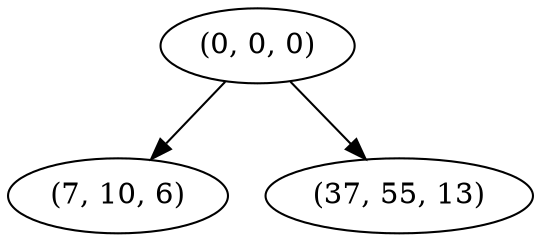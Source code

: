 digraph tree {
    "(0, 0, 0)";
    "(7, 10, 6)";
    "(37, 55, 13)";
    "(0, 0, 0)" -> "(7, 10, 6)";
    "(0, 0, 0)" -> "(37, 55, 13)";
}
